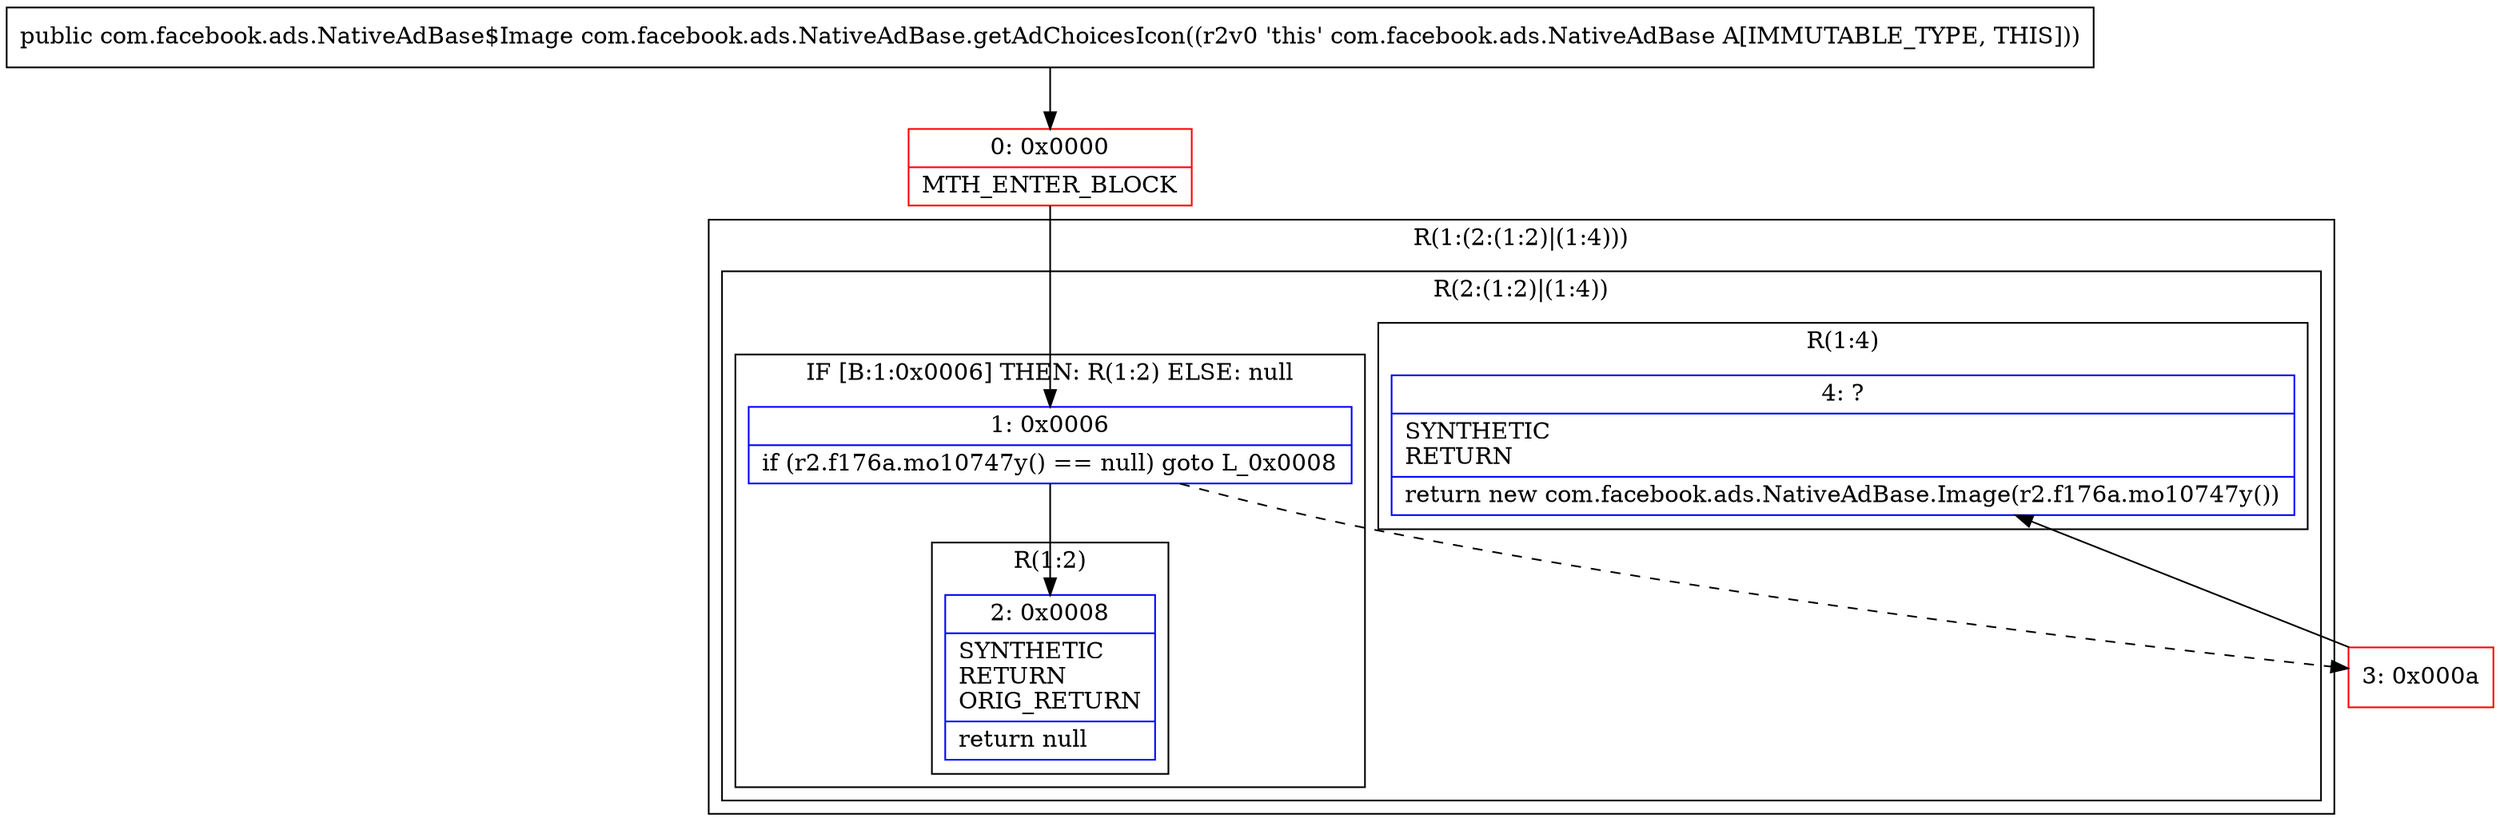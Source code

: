 digraph "CFG forcom.facebook.ads.NativeAdBase.getAdChoicesIcon()Lcom\/facebook\/ads\/NativeAdBase$Image;" {
subgraph cluster_Region_1080953535 {
label = "R(1:(2:(1:2)|(1:4)))";
node [shape=record,color=blue];
subgraph cluster_Region_9948502 {
label = "R(2:(1:2)|(1:4))";
node [shape=record,color=blue];
subgraph cluster_IfRegion_1014893096 {
label = "IF [B:1:0x0006] THEN: R(1:2) ELSE: null";
node [shape=record,color=blue];
Node_1 [shape=record,label="{1\:\ 0x0006|if (r2.f176a.mo10747y() == null) goto L_0x0008\l}"];
subgraph cluster_Region_1379565523 {
label = "R(1:2)";
node [shape=record,color=blue];
Node_2 [shape=record,label="{2\:\ 0x0008|SYNTHETIC\lRETURN\lORIG_RETURN\l|return null\l}"];
}
}
subgraph cluster_Region_1647422681 {
label = "R(1:4)";
node [shape=record,color=blue];
Node_4 [shape=record,label="{4\:\ ?|SYNTHETIC\lRETURN\l|return new com.facebook.ads.NativeAdBase.Image(r2.f176a.mo10747y())\l}"];
}
}
}
Node_0 [shape=record,color=red,label="{0\:\ 0x0000|MTH_ENTER_BLOCK\l}"];
Node_3 [shape=record,color=red,label="{3\:\ 0x000a}"];
MethodNode[shape=record,label="{public com.facebook.ads.NativeAdBase$Image com.facebook.ads.NativeAdBase.getAdChoicesIcon((r2v0 'this' com.facebook.ads.NativeAdBase A[IMMUTABLE_TYPE, THIS])) }"];
MethodNode -> Node_0;
Node_1 -> Node_2;
Node_1 -> Node_3[style=dashed];
Node_0 -> Node_1;
Node_3 -> Node_4;
}

